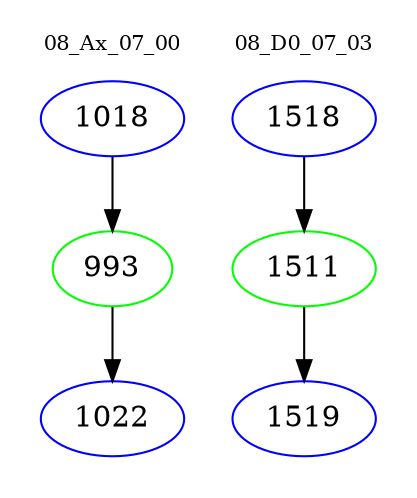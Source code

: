 digraph{
subgraph cluster_0 {
color = white
label = "08_Ax_07_00";
fontsize=10;
T0_1018 [label="1018", color="blue"]
T0_1018 -> T0_993 [color="black"]
T0_993 [label="993", color="green"]
T0_993 -> T0_1022 [color="black"]
T0_1022 [label="1022", color="blue"]
}
subgraph cluster_1 {
color = white
label = "08_D0_07_03";
fontsize=10;
T1_1518 [label="1518", color="blue"]
T1_1518 -> T1_1511 [color="black"]
T1_1511 [label="1511", color="green"]
T1_1511 -> T1_1519 [color="black"]
T1_1519 [label="1519", color="blue"]
}
}
